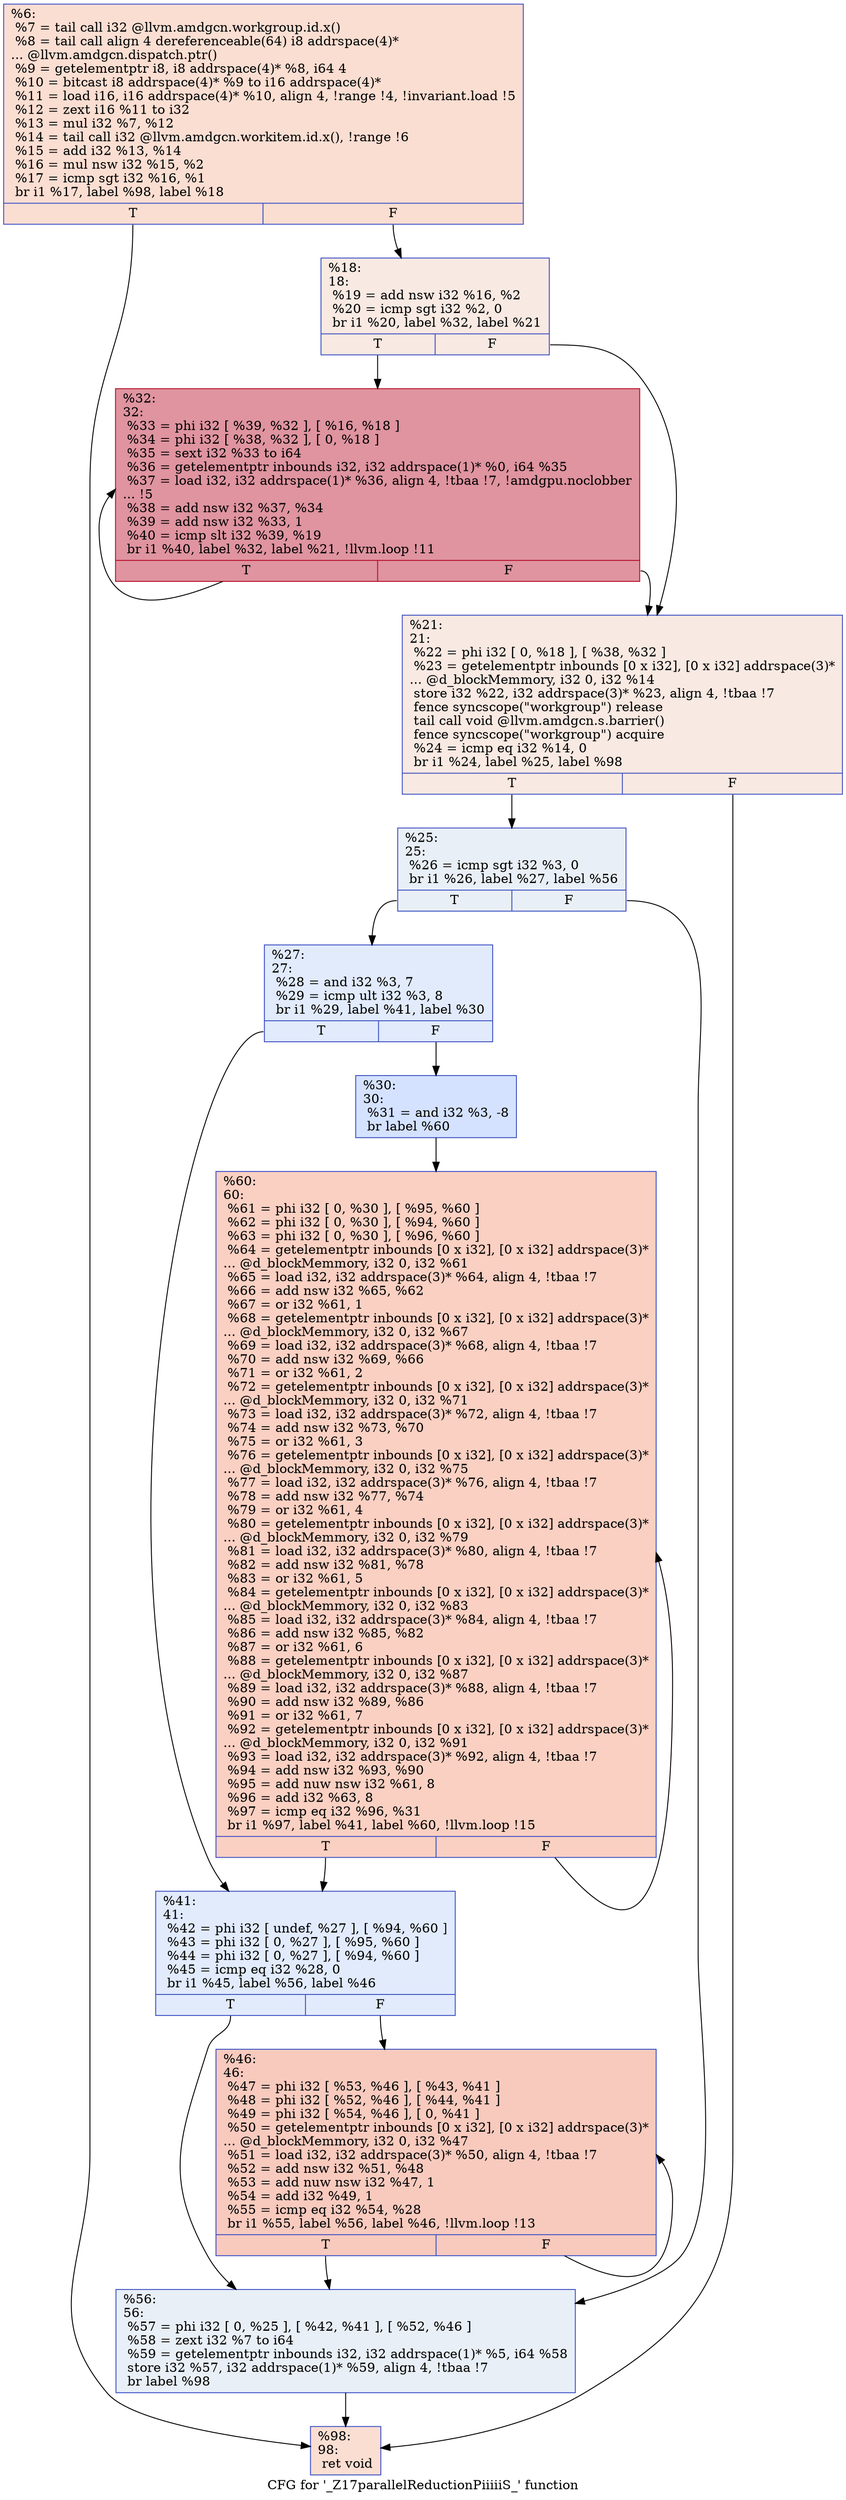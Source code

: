 digraph "CFG for '_Z17parallelReductionPiiiiiS_' function" {
	label="CFG for '_Z17parallelReductionPiiiiiS_' function";

	Node0x6157940 [shape=record,color="#3d50c3ff", style=filled, fillcolor="#f7b59970",label="{%6:\l  %7 = tail call i32 @llvm.amdgcn.workgroup.id.x()\l  %8 = tail call align 4 dereferenceable(64) i8 addrspace(4)*\l... @llvm.amdgcn.dispatch.ptr()\l  %9 = getelementptr i8, i8 addrspace(4)* %8, i64 4\l  %10 = bitcast i8 addrspace(4)* %9 to i16 addrspace(4)*\l  %11 = load i16, i16 addrspace(4)* %10, align 4, !range !4, !invariant.load !5\l  %12 = zext i16 %11 to i32\l  %13 = mul i32 %7, %12\l  %14 = tail call i32 @llvm.amdgcn.workitem.id.x(), !range !6\l  %15 = add i32 %13, %14\l  %16 = mul nsw i32 %15, %2\l  %17 = icmp sgt i32 %16, %1\l  br i1 %17, label %98, label %18\l|{<s0>T|<s1>F}}"];
	Node0x6157940:s0 -> Node0x6159920;
	Node0x6157940:s1 -> Node0x61599b0;
	Node0x61599b0 [shape=record,color="#3d50c3ff", style=filled, fillcolor="#efcebd70",label="{%18:\l18:                                               \l  %19 = add nsw i32 %16, %2\l  %20 = icmp sgt i32 %2, 0\l  br i1 %20, label %32, label %21\l|{<s0>T|<s1>F}}"];
	Node0x61599b0:s0 -> Node0x6159c10;
	Node0x61599b0:s1 -> Node0x6159c60;
	Node0x6159c60 [shape=record,color="#3d50c3ff", style=filled, fillcolor="#efcebd70",label="{%21:\l21:                                               \l  %22 = phi i32 [ 0, %18 ], [ %38, %32 ]\l  %23 = getelementptr inbounds [0 x i32], [0 x i32] addrspace(3)*\l... @d_blockMemmory, i32 0, i32 %14\l  store i32 %22, i32 addrspace(3)* %23, align 4, !tbaa !7\l  fence syncscope(\"workgroup\") release\l  tail call void @llvm.amdgcn.s.barrier()\l  fence syncscope(\"workgroup\") acquire\l  %24 = icmp eq i32 %14, 0\l  br i1 %24, label %25, label %98\l|{<s0>T|<s1>F}}"];
	Node0x6159c60:s0 -> Node0x615a4b0;
	Node0x6159c60:s1 -> Node0x6159920;
	Node0x615a4b0 [shape=record,color="#3d50c3ff", style=filled, fillcolor="#cedaeb70",label="{%25:\l25:                                               \l  %26 = icmp sgt i32 %3, 0\l  br i1 %26, label %27, label %56\l|{<s0>T|<s1>F}}"];
	Node0x615a4b0:s0 -> Node0x615a680;
	Node0x615a4b0:s1 -> Node0x615a6d0;
	Node0x615a680 [shape=record,color="#3d50c3ff", style=filled, fillcolor="#bbd1f870",label="{%27:\l27:                                               \l  %28 = and i32 %3, 7\l  %29 = icmp ult i32 %3, 8\l  br i1 %29, label %41, label %30\l|{<s0>T|<s1>F}}"];
	Node0x615a680:s0 -> Node0x615a960;
	Node0x615a680:s1 -> Node0x615a9b0;
	Node0x615a9b0 [shape=record,color="#3d50c3ff", style=filled, fillcolor="#9ebeff70",label="{%30:\l30:                                               \l  %31 = and i32 %3, -8\l  br label %60\l}"];
	Node0x615a9b0 -> Node0x615abb0;
	Node0x6159c10 [shape=record,color="#b70d28ff", style=filled, fillcolor="#b70d2870",label="{%32:\l32:                                               \l  %33 = phi i32 [ %39, %32 ], [ %16, %18 ]\l  %34 = phi i32 [ %38, %32 ], [ 0, %18 ]\l  %35 = sext i32 %33 to i64\l  %36 = getelementptr inbounds i32, i32 addrspace(1)* %0, i64 %35\l  %37 = load i32, i32 addrspace(1)* %36, align 4, !tbaa !7, !amdgpu.noclobber\l... !5\l  %38 = add nsw i32 %37, %34\l  %39 = add nsw i32 %33, 1\l  %40 = icmp slt i32 %39, %19\l  br i1 %40, label %32, label %21, !llvm.loop !11\l|{<s0>T|<s1>F}}"];
	Node0x6159c10:s0 -> Node0x6159c10;
	Node0x6159c10:s1 -> Node0x6159c60;
	Node0x615a960 [shape=record,color="#3d50c3ff", style=filled, fillcolor="#bbd1f870",label="{%41:\l41:                                               \l  %42 = phi i32 [ undef, %27 ], [ %94, %60 ]\l  %43 = phi i32 [ 0, %27 ], [ %95, %60 ]\l  %44 = phi i32 [ 0, %27 ], [ %94, %60 ]\l  %45 = icmp eq i32 %28, 0\l  br i1 %45, label %56, label %46\l|{<s0>T|<s1>F}}"];
	Node0x615a960:s0 -> Node0x615a6d0;
	Node0x615a960:s1 -> Node0x615c760;
	Node0x615c760 [shape=record,color="#3d50c3ff", style=filled, fillcolor="#ef886b70",label="{%46:\l46:                                               \l  %47 = phi i32 [ %53, %46 ], [ %43, %41 ]\l  %48 = phi i32 [ %52, %46 ], [ %44, %41 ]\l  %49 = phi i32 [ %54, %46 ], [ 0, %41 ]\l  %50 = getelementptr inbounds [0 x i32], [0 x i32] addrspace(3)*\l... @d_blockMemmory, i32 0, i32 %47\l  %51 = load i32, i32 addrspace(3)* %50, align 4, !tbaa !7\l  %52 = add nsw i32 %51, %48\l  %53 = add nuw nsw i32 %47, 1\l  %54 = add i32 %49, 1\l  %55 = icmp eq i32 %54, %28\l  br i1 %55, label %56, label %46, !llvm.loop !13\l|{<s0>T|<s1>F}}"];
	Node0x615c760:s0 -> Node0x615a6d0;
	Node0x615c760:s1 -> Node0x615c760;
	Node0x615a6d0 [shape=record,color="#3d50c3ff", style=filled, fillcolor="#cedaeb70",label="{%56:\l56:                                               \l  %57 = phi i32 [ 0, %25 ], [ %42, %41 ], [ %52, %46 ]\l  %58 = zext i32 %7 to i64\l  %59 = getelementptr inbounds i32, i32 addrspace(1)* %5, i64 %58\l  store i32 %57, i32 addrspace(1)* %59, align 4, !tbaa !7\l  br label %98\l}"];
	Node0x615a6d0 -> Node0x6159920;
	Node0x615abb0 [shape=record,color="#3d50c3ff", style=filled, fillcolor="#f3947570",label="{%60:\l60:                                               \l  %61 = phi i32 [ 0, %30 ], [ %95, %60 ]\l  %62 = phi i32 [ 0, %30 ], [ %94, %60 ]\l  %63 = phi i32 [ 0, %30 ], [ %96, %60 ]\l  %64 = getelementptr inbounds [0 x i32], [0 x i32] addrspace(3)*\l... @d_blockMemmory, i32 0, i32 %61\l  %65 = load i32, i32 addrspace(3)* %64, align 4, !tbaa !7\l  %66 = add nsw i32 %65, %62\l  %67 = or i32 %61, 1\l  %68 = getelementptr inbounds [0 x i32], [0 x i32] addrspace(3)*\l... @d_blockMemmory, i32 0, i32 %67\l  %69 = load i32, i32 addrspace(3)* %68, align 4, !tbaa !7\l  %70 = add nsw i32 %69, %66\l  %71 = or i32 %61, 2\l  %72 = getelementptr inbounds [0 x i32], [0 x i32] addrspace(3)*\l... @d_blockMemmory, i32 0, i32 %71\l  %73 = load i32, i32 addrspace(3)* %72, align 4, !tbaa !7\l  %74 = add nsw i32 %73, %70\l  %75 = or i32 %61, 3\l  %76 = getelementptr inbounds [0 x i32], [0 x i32] addrspace(3)*\l... @d_blockMemmory, i32 0, i32 %75\l  %77 = load i32, i32 addrspace(3)* %76, align 4, !tbaa !7\l  %78 = add nsw i32 %77, %74\l  %79 = or i32 %61, 4\l  %80 = getelementptr inbounds [0 x i32], [0 x i32] addrspace(3)*\l... @d_blockMemmory, i32 0, i32 %79\l  %81 = load i32, i32 addrspace(3)* %80, align 4, !tbaa !7\l  %82 = add nsw i32 %81, %78\l  %83 = or i32 %61, 5\l  %84 = getelementptr inbounds [0 x i32], [0 x i32] addrspace(3)*\l... @d_blockMemmory, i32 0, i32 %83\l  %85 = load i32, i32 addrspace(3)* %84, align 4, !tbaa !7\l  %86 = add nsw i32 %85, %82\l  %87 = or i32 %61, 6\l  %88 = getelementptr inbounds [0 x i32], [0 x i32] addrspace(3)*\l... @d_blockMemmory, i32 0, i32 %87\l  %89 = load i32, i32 addrspace(3)* %88, align 4, !tbaa !7\l  %90 = add nsw i32 %89, %86\l  %91 = or i32 %61, 7\l  %92 = getelementptr inbounds [0 x i32], [0 x i32] addrspace(3)*\l... @d_blockMemmory, i32 0, i32 %91\l  %93 = load i32, i32 addrspace(3)* %92, align 4, !tbaa !7\l  %94 = add nsw i32 %93, %90\l  %95 = add nuw nsw i32 %61, 8\l  %96 = add i32 %63, 8\l  %97 = icmp eq i32 %96, %31\l  br i1 %97, label %41, label %60, !llvm.loop !15\l|{<s0>T|<s1>F}}"];
	Node0x615abb0:s0 -> Node0x615a960;
	Node0x615abb0:s1 -> Node0x615abb0;
	Node0x6159920 [shape=record,color="#3d50c3ff", style=filled, fillcolor="#f7b59970",label="{%98:\l98:                                               \l  ret void\l}"];
}
